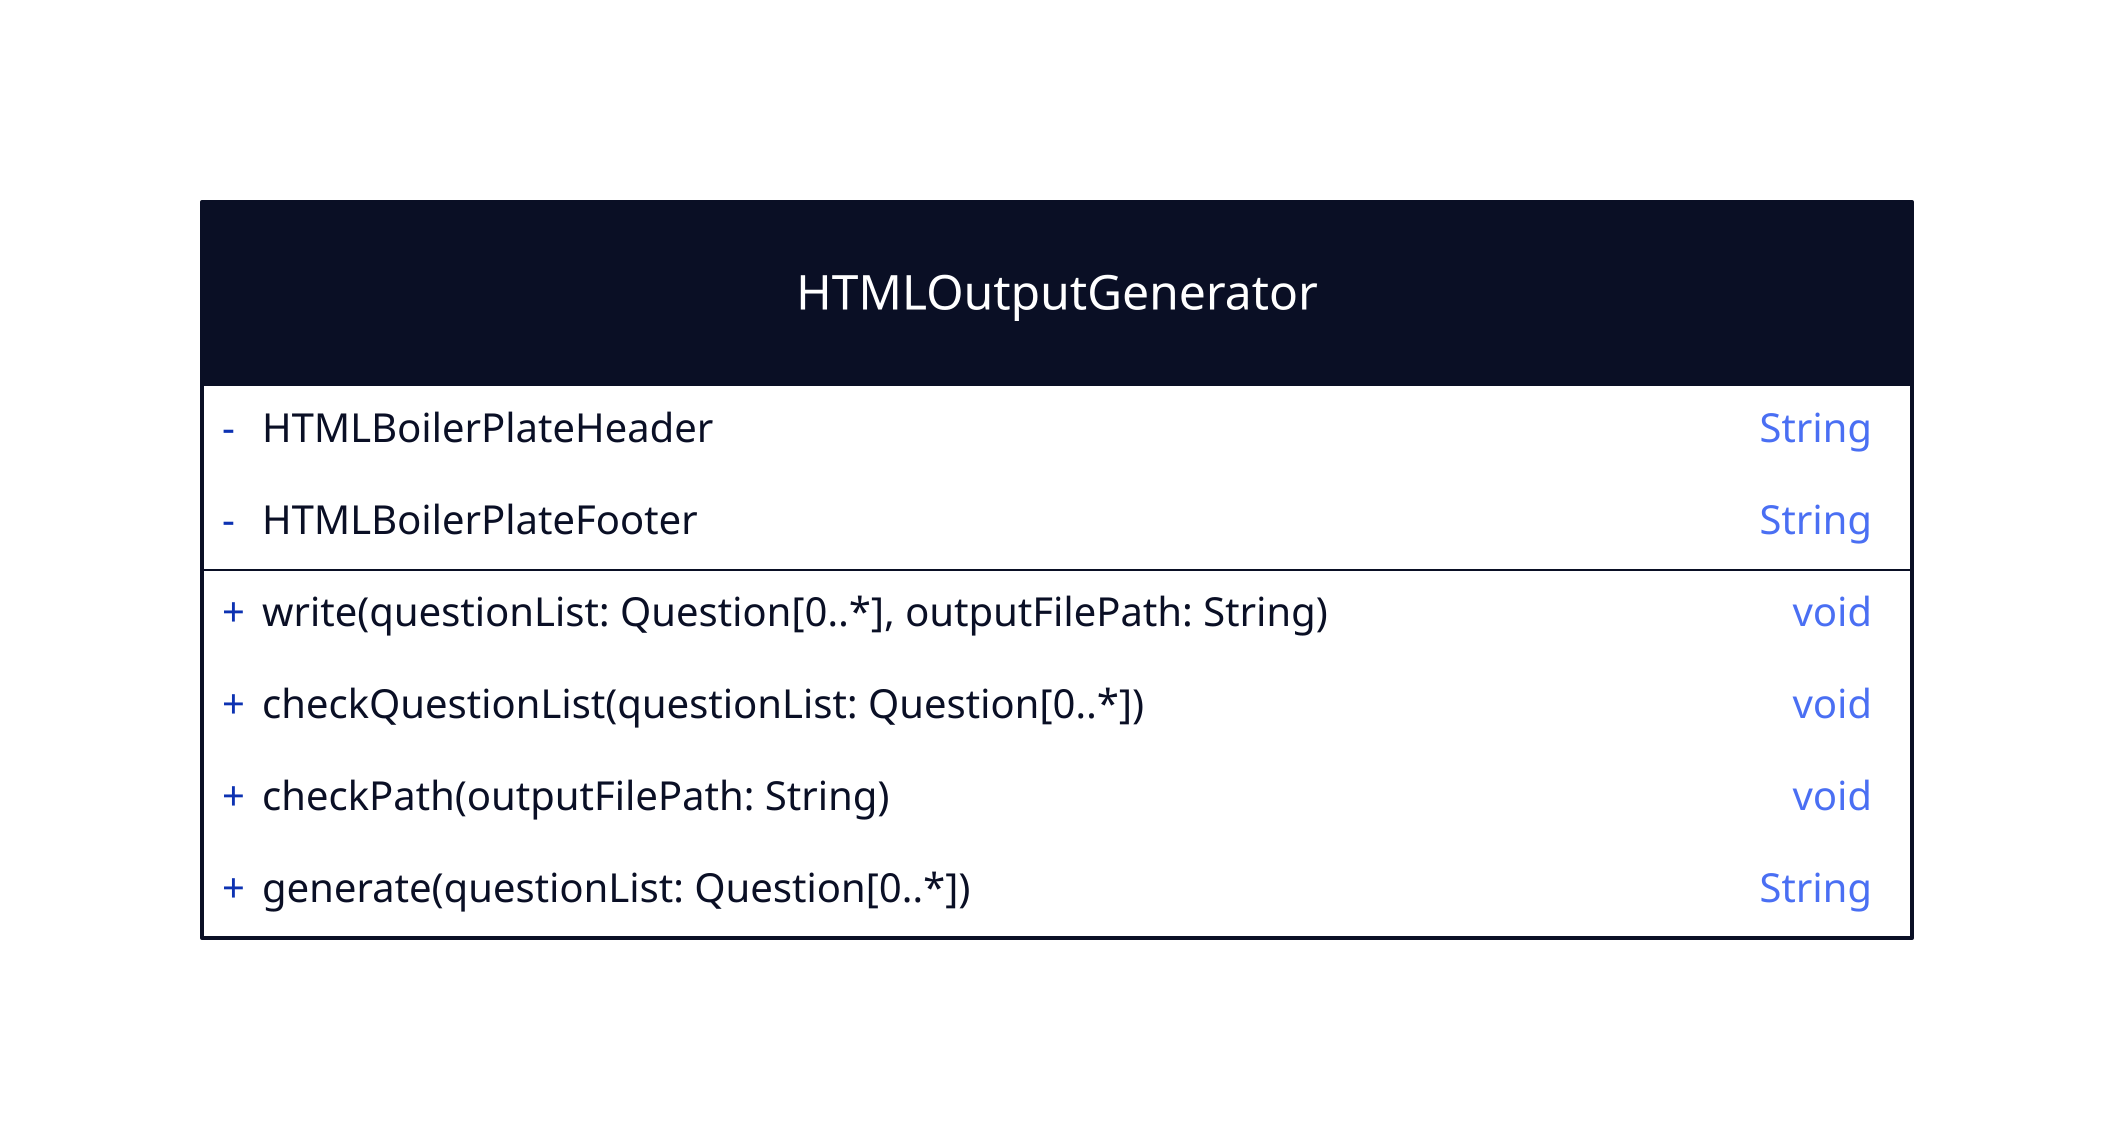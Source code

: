 HTMLOutputGenerator {
    shape: class

    - HTMLBoilerPlateHeader: String
    - HTMLBoilerPlateFooter: String

    + write(questionList\: Question\[0\.\.\*\], outputFilePath\: String)
    + checkQuestionList(questionList\: Question\[0\.\.\*\])
    + checkPath(outputFilePath\: String)
    + generate(questionList\: Question\[0\.\.\*\]): String
}